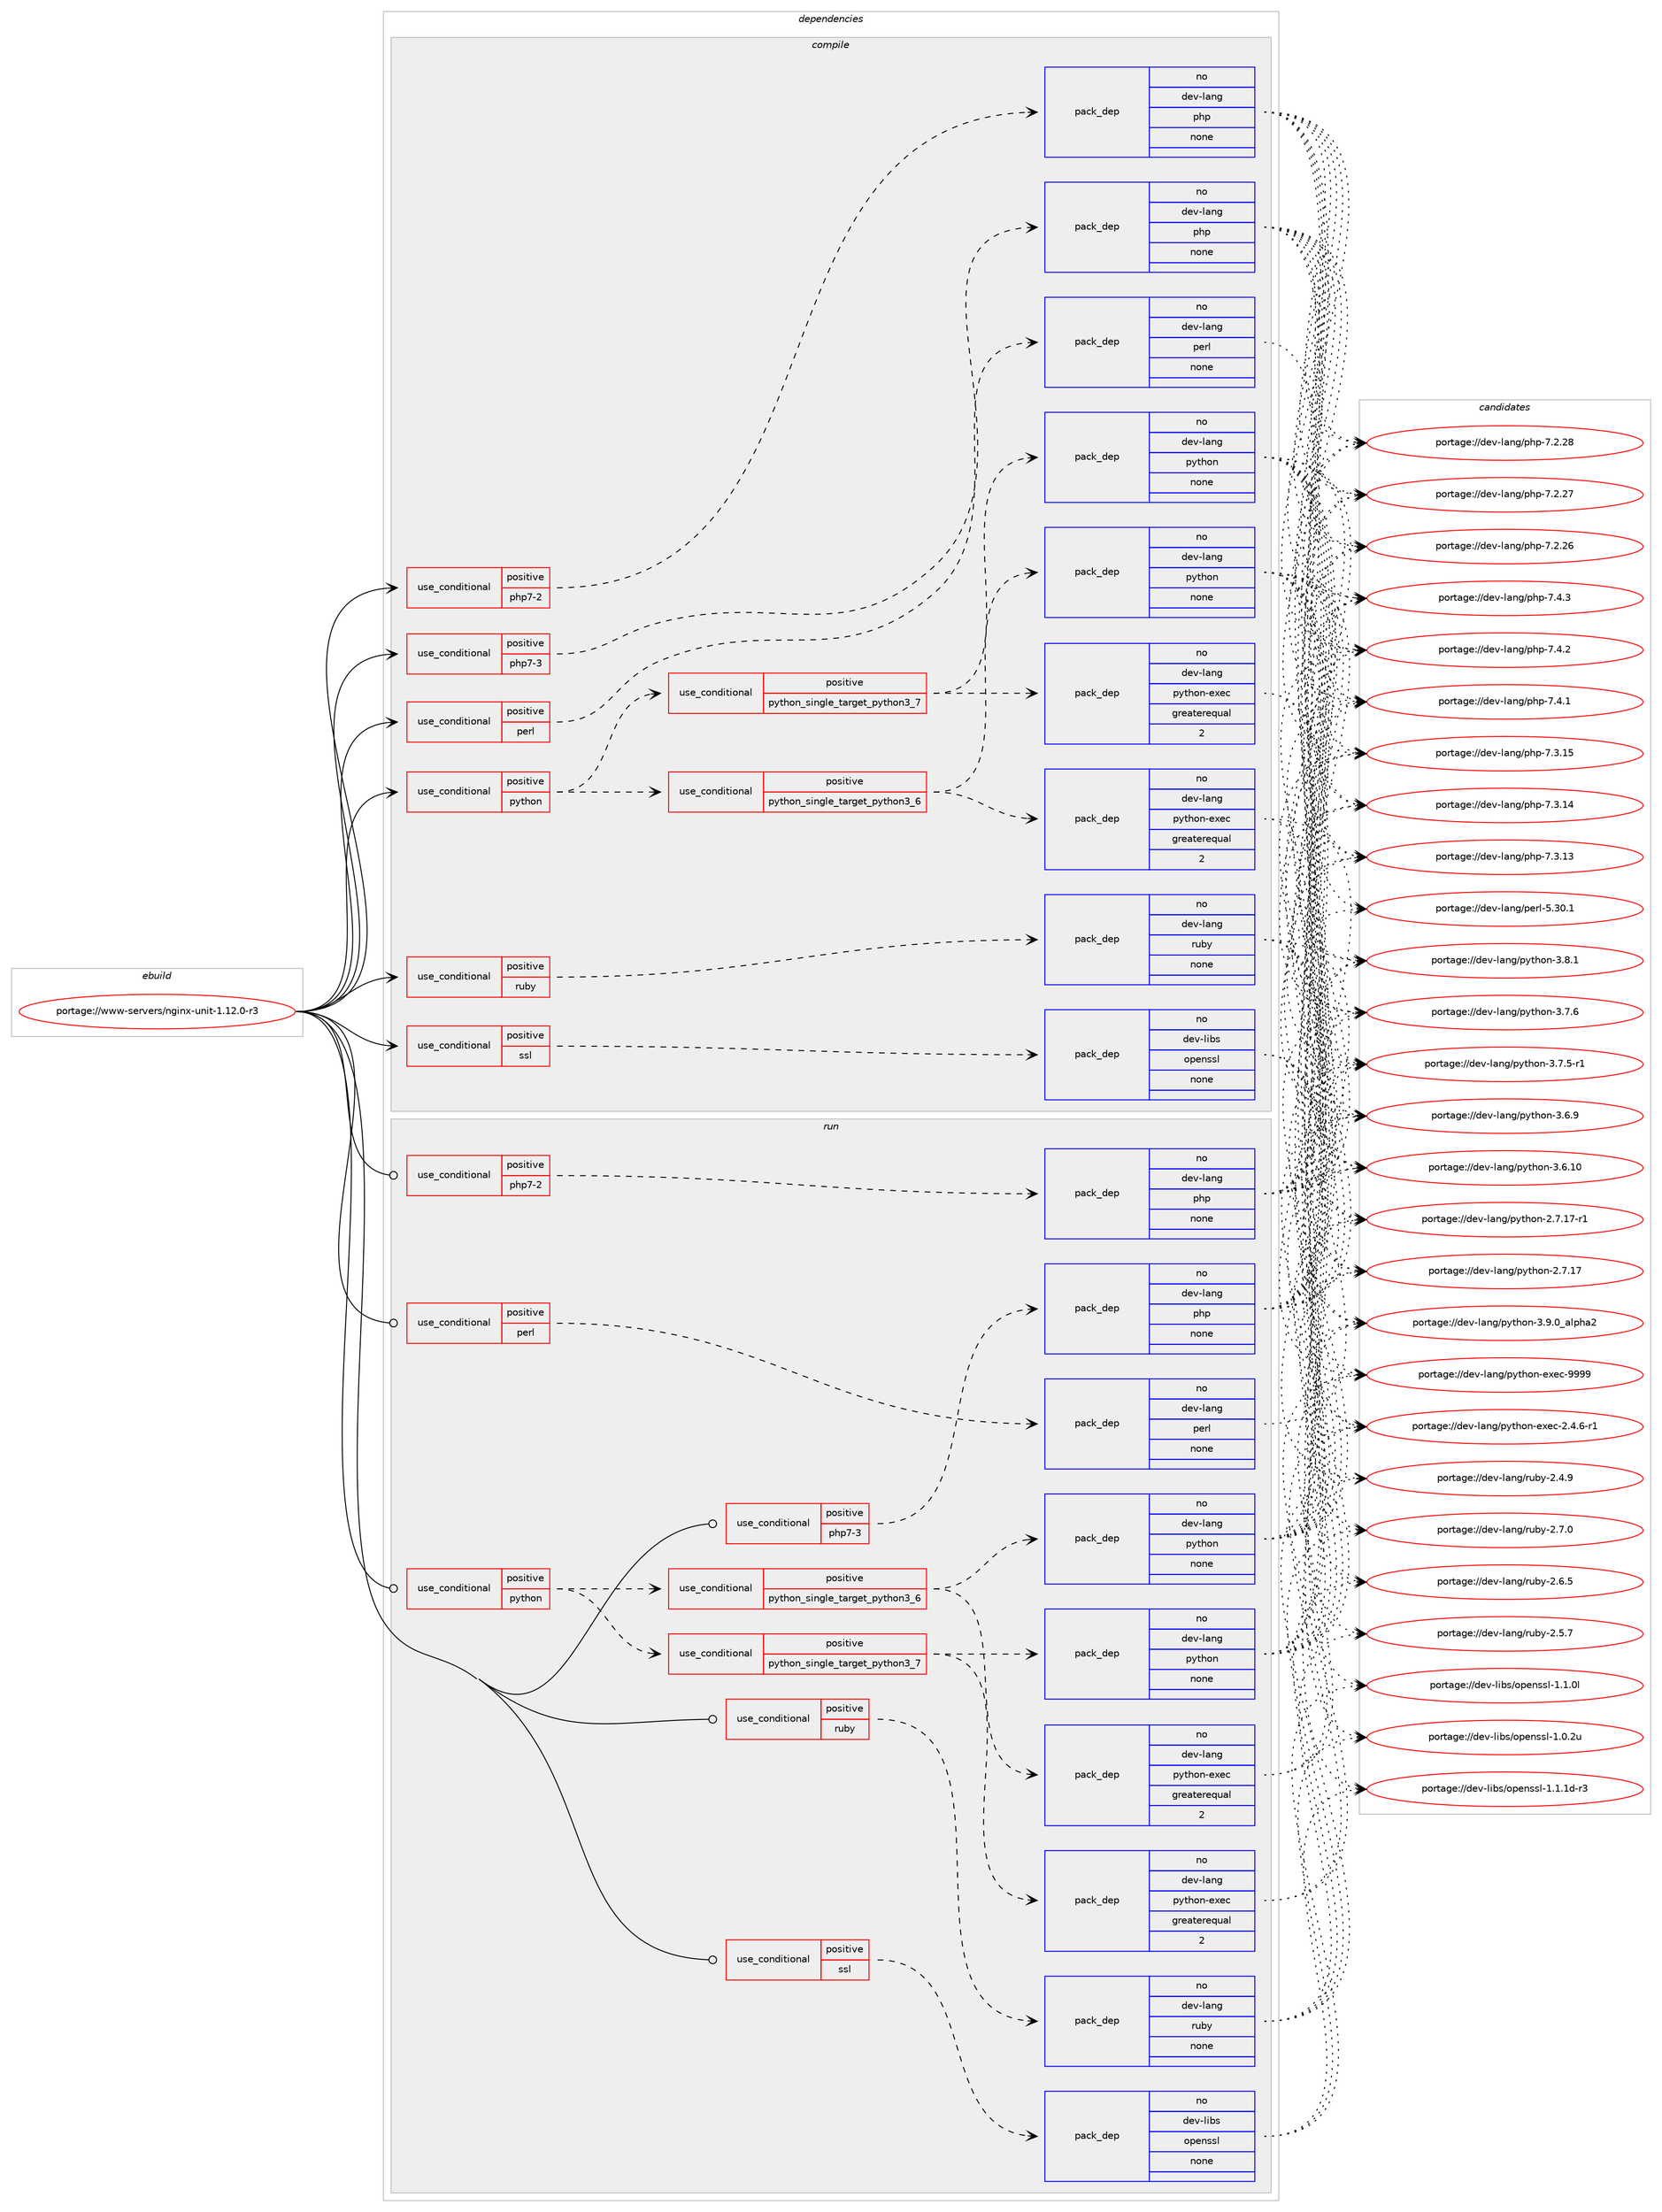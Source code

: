 digraph prolog {

# *************
# Graph options
# *************

newrank=true;
concentrate=true;
compound=true;
graph [rankdir=LR,fontname=Helvetica,fontsize=10,ranksep=1.5];#, ranksep=2.5, nodesep=0.2];
edge  [arrowhead=vee];
node  [fontname=Helvetica,fontsize=10];

# **********
# The ebuild
# **********

subgraph cluster_leftcol {
color=gray;
rank=same;
label=<<i>ebuild</i>>;
id [label="portage://www-servers/nginx-unit-1.12.0-r3", color=red, width=4, href="../www-servers/nginx-unit-1.12.0-r3.svg"];
}

# ****************
# The dependencies
# ****************

subgraph cluster_midcol {
color=gray;
label=<<i>dependencies</i>>;
subgraph cluster_compile {
fillcolor="#eeeeee";
style=filled;
label=<<i>compile</i>>;
subgraph cond3539 {
dependency23909 [label=<<TABLE BORDER="0" CELLBORDER="1" CELLSPACING="0" CELLPADDING="4"><TR><TD ROWSPAN="3" CELLPADDING="10">use_conditional</TD></TR><TR><TD>positive</TD></TR><TR><TD>perl</TD></TR></TABLE>>, shape=none, color=red];
subgraph pack19909 {
dependency23910 [label=<<TABLE BORDER="0" CELLBORDER="1" CELLSPACING="0" CELLPADDING="4" WIDTH="220"><TR><TD ROWSPAN="6" CELLPADDING="30">pack_dep</TD></TR><TR><TD WIDTH="110">no</TD></TR><TR><TD>dev-lang</TD></TR><TR><TD>perl</TD></TR><TR><TD>none</TD></TR><TR><TD></TD></TR></TABLE>>, shape=none, color=blue];
}
dependency23909:e -> dependency23910:w [weight=20,style="dashed",arrowhead="vee"];
}
id:e -> dependency23909:w [weight=20,style="solid",arrowhead="vee"];
subgraph cond3540 {
dependency23911 [label=<<TABLE BORDER="0" CELLBORDER="1" CELLSPACING="0" CELLPADDING="4"><TR><TD ROWSPAN="3" CELLPADDING="10">use_conditional</TD></TR><TR><TD>positive</TD></TR><TR><TD>php7-2</TD></TR></TABLE>>, shape=none, color=red];
subgraph pack19910 {
dependency23912 [label=<<TABLE BORDER="0" CELLBORDER="1" CELLSPACING="0" CELLPADDING="4" WIDTH="220"><TR><TD ROWSPAN="6" CELLPADDING="30">pack_dep</TD></TR><TR><TD WIDTH="110">no</TD></TR><TR><TD>dev-lang</TD></TR><TR><TD>php</TD></TR><TR><TD>none</TD></TR><TR><TD></TD></TR></TABLE>>, shape=none, color=blue];
}
dependency23911:e -> dependency23912:w [weight=20,style="dashed",arrowhead="vee"];
}
id:e -> dependency23911:w [weight=20,style="solid",arrowhead="vee"];
subgraph cond3541 {
dependency23913 [label=<<TABLE BORDER="0" CELLBORDER="1" CELLSPACING="0" CELLPADDING="4"><TR><TD ROWSPAN="3" CELLPADDING="10">use_conditional</TD></TR><TR><TD>positive</TD></TR><TR><TD>php7-3</TD></TR></TABLE>>, shape=none, color=red];
subgraph pack19911 {
dependency23914 [label=<<TABLE BORDER="0" CELLBORDER="1" CELLSPACING="0" CELLPADDING="4" WIDTH="220"><TR><TD ROWSPAN="6" CELLPADDING="30">pack_dep</TD></TR><TR><TD WIDTH="110">no</TD></TR><TR><TD>dev-lang</TD></TR><TR><TD>php</TD></TR><TR><TD>none</TD></TR><TR><TD></TD></TR></TABLE>>, shape=none, color=blue];
}
dependency23913:e -> dependency23914:w [weight=20,style="dashed",arrowhead="vee"];
}
id:e -> dependency23913:w [weight=20,style="solid",arrowhead="vee"];
subgraph cond3542 {
dependency23915 [label=<<TABLE BORDER="0" CELLBORDER="1" CELLSPACING="0" CELLPADDING="4"><TR><TD ROWSPAN="3" CELLPADDING="10">use_conditional</TD></TR><TR><TD>positive</TD></TR><TR><TD>python</TD></TR></TABLE>>, shape=none, color=red];
subgraph cond3543 {
dependency23916 [label=<<TABLE BORDER="0" CELLBORDER="1" CELLSPACING="0" CELLPADDING="4"><TR><TD ROWSPAN="3" CELLPADDING="10">use_conditional</TD></TR><TR><TD>positive</TD></TR><TR><TD>python_single_target_python3_6</TD></TR></TABLE>>, shape=none, color=red];
subgraph pack19912 {
dependency23917 [label=<<TABLE BORDER="0" CELLBORDER="1" CELLSPACING="0" CELLPADDING="4" WIDTH="220"><TR><TD ROWSPAN="6" CELLPADDING="30">pack_dep</TD></TR><TR><TD WIDTH="110">no</TD></TR><TR><TD>dev-lang</TD></TR><TR><TD>python</TD></TR><TR><TD>none</TD></TR><TR><TD></TD></TR></TABLE>>, shape=none, color=blue];
}
dependency23916:e -> dependency23917:w [weight=20,style="dashed",arrowhead="vee"];
subgraph pack19913 {
dependency23918 [label=<<TABLE BORDER="0" CELLBORDER="1" CELLSPACING="0" CELLPADDING="4" WIDTH="220"><TR><TD ROWSPAN="6" CELLPADDING="30">pack_dep</TD></TR><TR><TD WIDTH="110">no</TD></TR><TR><TD>dev-lang</TD></TR><TR><TD>python-exec</TD></TR><TR><TD>greaterequal</TD></TR><TR><TD>2</TD></TR></TABLE>>, shape=none, color=blue];
}
dependency23916:e -> dependency23918:w [weight=20,style="dashed",arrowhead="vee"];
}
dependency23915:e -> dependency23916:w [weight=20,style="dashed",arrowhead="vee"];
subgraph cond3544 {
dependency23919 [label=<<TABLE BORDER="0" CELLBORDER="1" CELLSPACING="0" CELLPADDING="4"><TR><TD ROWSPAN="3" CELLPADDING="10">use_conditional</TD></TR><TR><TD>positive</TD></TR><TR><TD>python_single_target_python3_7</TD></TR></TABLE>>, shape=none, color=red];
subgraph pack19914 {
dependency23920 [label=<<TABLE BORDER="0" CELLBORDER="1" CELLSPACING="0" CELLPADDING="4" WIDTH="220"><TR><TD ROWSPAN="6" CELLPADDING="30">pack_dep</TD></TR><TR><TD WIDTH="110">no</TD></TR><TR><TD>dev-lang</TD></TR><TR><TD>python</TD></TR><TR><TD>none</TD></TR><TR><TD></TD></TR></TABLE>>, shape=none, color=blue];
}
dependency23919:e -> dependency23920:w [weight=20,style="dashed",arrowhead="vee"];
subgraph pack19915 {
dependency23921 [label=<<TABLE BORDER="0" CELLBORDER="1" CELLSPACING="0" CELLPADDING="4" WIDTH="220"><TR><TD ROWSPAN="6" CELLPADDING="30">pack_dep</TD></TR><TR><TD WIDTH="110">no</TD></TR><TR><TD>dev-lang</TD></TR><TR><TD>python-exec</TD></TR><TR><TD>greaterequal</TD></TR><TR><TD>2</TD></TR></TABLE>>, shape=none, color=blue];
}
dependency23919:e -> dependency23921:w [weight=20,style="dashed",arrowhead="vee"];
}
dependency23915:e -> dependency23919:w [weight=20,style="dashed",arrowhead="vee"];
}
id:e -> dependency23915:w [weight=20,style="solid",arrowhead="vee"];
subgraph cond3545 {
dependency23922 [label=<<TABLE BORDER="0" CELLBORDER="1" CELLSPACING="0" CELLPADDING="4"><TR><TD ROWSPAN="3" CELLPADDING="10">use_conditional</TD></TR><TR><TD>positive</TD></TR><TR><TD>ruby</TD></TR></TABLE>>, shape=none, color=red];
subgraph pack19916 {
dependency23923 [label=<<TABLE BORDER="0" CELLBORDER="1" CELLSPACING="0" CELLPADDING="4" WIDTH="220"><TR><TD ROWSPAN="6" CELLPADDING="30">pack_dep</TD></TR><TR><TD WIDTH="110">no</TD></TR><TR><TD>dev-lang</TD></TR><TR><TD>ruby</TD></TR><TR><TD>none</TD></TR><TR><TD></TD></TR></TABLE>>, shape=none, color=blue];
}
dependency23922:e -> dependency23923:w [weight=20,style="dashed",arrowhead="vee"];
}
id:e -> dependency23922:w [weight=20,style="solid",arrowhead="vee"];
subgraph cond3546 {
dependency23924 [label=<<TABLE BORDER="0" CELLBORDER="1" CELLSPACING="0" CELLPADDING="4"><TR><TD ROWSPAN="3" CELLPADDING="10">use_conditional</TD></TR><TR><TD>positive</TD></TR><TR><TD>ssl</TD></TR></TABLE>>, shape=none, color=red];
subgraph pack19917 {
dependency23925 [label=<<TABLE BORDER="0" CELLBORDER="1" CELLSPACING="0" CELLPADDING="4" WIDTH="220"><TR><TD ROWSPAN="6" CELLPADDING="30">pack_dep</TD></TR><TR><TD WIDTH="110">no</TD></TR><TR><TD>dev-libs</TD></TR><TR><TD>openssl</TD></TR><TR><TD>none</TD></TR><TR><TD></TD></TR></TABLE>>, shape=none, color=blue];
}
dependency23924:e -> dependency23925:w [weight=20,style="dashed",arrowhead="vee"];
}
id:e -> dependency23924:w [weight=20,style="solid",arrowhead="vee"];
}
subgraph cluster_compileandrun {
fillcolor="#eeeeee";
style=filled;
label=<<i>compile and run</i>>;
}
subgraph cluster_run {
fillcolor="#eeeeee";
style=filled;
label=<<i>run</i>>;
subgraph cond3547 {
dependency23926 [label=<<TABLE BORDER="0" CELLBORDER="1" CELLSPACING="0" CELLPADDING="4"><TR><TD ROWSPAN="3" CELLPADDING="10">use_conditional</TD></TR><TR><TD>positive</TD></TR><TR><TD>perl</TD></TR></TABLE>>, shape=none, color=red];
subgraph pack19918 {
dependency23927 [label=<<TABLE BORDER="0" CELLBORDER="1" CELLSPACING="0" CELLPADDING="4" WIDTH="220"><TR><TD ROWSPAN="6" CELLPADDING="30">pack_dep</TD></TR><TR><TD WIDTH="110">no</TD></TR><TR><TD>dev-lang</TD></TR><TR><TD>perl</TD></TR><TR><TD>none</TD></TR><TR><TD></TD></TR></TABLE>>, shape=none, color=blue];
}
dependency23926:e -> dependency23927:w [weight=20,style="dashed",arrowhead="vee"];
}
id:e -> dependency23926:w [weight=20,style="solid",arrowhead="odot"];
subgraph cond3548 {
dependency23928 [label=<<TABLE BORDER="0" CELLBORDER="1" CELLSPACING="0" CELLPADDING="4"><TR><TD ROWSPAN="3" CELLPADDING="10">use_conditional</TD></TR><TR><TD>positive</TD></TR><TR><TD>php7-2</TD></TR></TABLE>>, shape=none, color=red];
subgraph pack19919 {
dependency23929 [label=<<TABLE BORDER="0" CELLBORDER="1" CELLSPACING="0" CELLPADDING="4" WIDTH="220"><TR><TD ROWSPAN="6" CELLPADDING="30">pack_dep</TD></TR><TR><TD WIDTH="110">no</TD></TR><TR><TD>dev-lang</TD></TR><TR><TD>php</TD></TR><TR><TD>none</TD></TR><TR><TD></TD></TR></TABLE>>, shape=none, color=blue];
}
dependency23928:e -> dependency23929:w [weight=20,style="dashed",arrowhead="vee"];
}
id:e -> dependency23928:w [weight=20,style="solid",arrowhead="odot"];
subgraph cond3549 {
dependency23930 [label=<<TABLE BORDER="0" CELLBORDER="1" CELLSPACING="0" CELLPADDING="4"><TR><TD ROWSPAN="3" CELLPADDING="10">use_conditional</TD></TR><TR><TD>positive</TD></TR><TR><TD>php7-3</TD></TR></TABLE>>, shape=none, color=red];
subgraph pack19920 {
dependency23931 [label=<<TABLE BORDER="0" CELLBORDER="1" CELLSPACING="0" CELLPADDING="4" WIDTH="220"><TR><TD ROWSPAN="6" CELLPADDING="30">pack_dep</TD></TR><TR><TD WIDTH="110">no</TD></TR><TR><TD>dev-lang</TD></TR><TR><TD>php</TD></TR><TR><TD>none</TD></TR><TR><TD></TD></TR></TABLE>>, shape=none, color=blue];
}
dependency23930:e -> dependency23931:w [weight=20,style="dashed",arrowhead="vee"];
}
id:e -> dependency23930:w [weight=20,style="solid",arrowhead="odot"];
subgraph cond3550 {
dependency23932 [label=<<TABLE BORDER="0" CELLBORDER="1" CELLSPACING="0" CELLPADDING="4"><TR><TD ROWSPAN="3" CELLPADDING="10">use_conditional</TD></TR><TR><TD>positive</TD></TR><TR><TD>python</TD></TR></TABLE>>, shape=none, color=red];
subgraph cond3551 {
dependency23933 [label=<<TABLE BORDER="0" CELLBORDER="1" CELLSPACING="0" CELLPADDING="4"><TR><TD ROWSPAN="3" CELLPADDING="10">use_conditional</TD></TR><TR><TD>positive</TD></TR><TR><TD>python_single_target_python3_6</TD></TR></TABLE>>, shape=none, color=red];
subgraph pack19921 {
dependency23934 [label=<<TABLE BORDER="0" CELLBORDER="1" CELLSPACING="0" CELLPADDING="4" WIDTH="220"><TR><TD ROWSPAN="6" CELLPADDING="30">pack_dep</TD></TR><TR><TD WIDTH="110">no</TD></TR><TR><TD>dev-lang</TD></TR><TR><TD>python</TD></TR><TR><TD>none</TD></TR><TR><TD></TD></TR></TABLE>>, shape=none, color=blue];
}
dependency23933:e -> dependency23934:w [weight=20,style="dashed",arrowhead="vee"];
subgraph pack19922 {
dependency23935 [label=<<TABLE BORDER="0" CELLBORDER="1" CELLSPACING="0" CELLPADDING="4" WIDTH="220"><TR><TD ROWSPAN="6" CELLPADDING="30">pack_dep</TD></TR><TR><TD WIDTH="110">no</TD></TR><TR><TD>dev-lang</TD></TR><TR><TD>python-exec</TD></TR><TR><TD>greaterequal</TD></TR><TR><TD>2</TD></TR></TABLE>>, shape=none, color=blue];
}
dependency23933:e -> dependency23935:w [weight=20,style="dashed",arrowhead="vee"];
}
dependency23932:e -> dependency23933:w [weight=20,style="dashed",arrowhead="vee"];
subgraph cond3552 {
dependency23936 [label=<<TABLE BORDER="0" CELLBORDER="1" CELLSPACING="0" CELLPADDING="4"><TR><TD ROWSPAN="3" CELLPADDING="10">use_conditional</TD></TR><TR><TD>positive</TD></TR><TR><TD>python_single_target_python3_7</TD></TR></TABLE>>, shape=none, color=red];
subgraph pack19923 {
dependency23937 [label=<<TABLE BORDER="0" CELLBORDER="1" CELLSPACING="0" CELLPADDING="4" WIDTH="220"><TR><TD ROWSPAN="6" CELLPADDING="30">pack_dep</TD></TR><TR><TD WIDTH="110">no</TD></TR><TR><TD>dev-lang</TD></TR><TR><TD>python</TD></TR><TR><TD>none</TD></TR><TR><TD></TD></TR></TABLE>>, shape=none, color=blue];
}
dependency23936:e -> dependency23937:w [weight=20,style="dashed",arrowhead="vee"];
subgraph pack19924 {
dependency23938 [label=<<TABLE BORDER="0" CELLBORDER="1" CELLSPACING="0" CELLPADDING="4" WIDTH="220"><TR><TD ROWSPAN="6" CELLPADDING="30">pack_dep</TD></TR><TR><TD WIDTH="110">no</TD></TR><TR><TD>dev-lang</TD></TR><TR><TD>python-exec</TD></TR><TR><TD>greaterequal</TD></TR><TR><TD>2</TD></TR></TABLE>>, shape=none, color=blue];
}
dependency23936:e -> dependency23938:w [weight=20,style="dashed",arrowhead="vee"];
}
dependency23932:e -> dependency23936:w [weight=20,style="dashed",arrowhead="vee"];
}
id:e -> dependency23932:w [weight=20,style="solid",arrowhead="odot"];
subgraph cond3553 {
dependency23939 [label=<<TABLE BORDER="0" CELLBORDER="1" CELLSPACING="0" CELLPADDING="4"><TR><TD ROWSPAN="3" CELLPADDING="10">use_conditional</TD></TR><TR><TD>positive</TD></TR><TR><TD>ruby</TD></TR></TABLE>>, shape=none, color=red];
subgraph pack19925 {
dependency23940 [label=<<TABLE BORDER="0" CELLBORDER="1" CELLSPACING="0" CELLPADDING="4" WIDTH="220"><TR><TD ROWSPAN="6" CELLPADDING="30">pack_dep</TD></TR><TR><TD WIDTH="110">no</TD></TR><TR><TD>dev-lang</TD></TR><TR><TD>ruby</TD></TR><TR><TD>none</TD></TR><TR><TD></TD></TR></TABLE>>, shape=none, color=blue];
}
dependency23939:e -> dependency23940:w [weight=20,style="dashed",arrowhead="vee"];
}
id:e -> dependency23939:w [weight=20,style="solid",arrowhead="odot"];
subgraph cond3554 {
dependency23941 [label=<<TABLE BORDER="0" CELLBORDER="1" CELLSPACING="0" CELLPADDING="4"><TR><TD ROWSPAN="3" CELLPADDING="10">use_conditional</TD></TR><TR><TD>positive</TD></TR><TR><TD>ssl</TD></TR></TABLE>>, shape=none, color=red];
subgraph pack19926 {
dependency23942 [label=<<TABLE BORDER="0" CELLBORDER="1" CELLSPACING="0" CELLPADDING="4" WIDTH="220"><TR><TD ROWSPAN="6" CELLPADDING="30">pack_dep</TD></TR><TR><TD WIDTH="110">no</TD></TR><TR><TD>dev-libs</TD></TR><TR><TD>openssl</TD></TR><TR><TD>none</TD></TR><TR><TD></TD></TR></TABLE>>, shape=none, color=blue];
}
dependency23941:e -> dependency23942:w [weight=20,style="dashed",arrowhead="vee"];
}
id:e -> dependency23941:w [weight=20,style="solid",arrowhead="odot"];
}
}

# **************
# The candidates
# **************

subgraph cluster_choices {
rank=same;
color=gray;
label=<<i>candidates</i>>;

subgraph choice19909 {
color=black;
nodesep=1;
choice10010111845108971101034711210111410845534651484649 [label="portage://dev-lang/perl-5.30.1", color=red, width=4,href="../dev-lang/perl-5.30.1.svg"];
dependency23910:e -> choice10010111845108971101034711210111410845534651484649:w [style=dotted,weight="100"];
}
subgraph choice19910 {
color=black;
nodesep=1;
choice100101118451089711010347112104112455546524651 [label="portage://dev-lang/php-7.4.3", color=red, width=4,href="../dev-lang/php-7.4.3.svg"];
choice100101118451089711010347112104112455546524650 [label="portage://dev-lang/php-7.4.2", color=red, width=4,href="../dev-lang/php-7.4.2.svg"];
choice100101118451089711010347112104112455546524649 [label="portage://dev-lang/php-7.4.1", color=red, width=4,href="../dev-lang/php-7.4.1.svg"];
choice10010111845108971101034711210411245554651464953 [label="portage://dev-lang/php-7.3.15", color=red, width=4,href="../dev-lang/php-7.3.15.svg"];
choice10010111845108971101034711210411245554651464952 [label="portage://dev-lang/php-7.3.14", color=red, width=4,href="../dev-lang/php-7.3.14.svg"];
choice10010111845108971101034711210411245554651464951 [label="portage://dev-lang/php-7.3.13", color=red, width=4,href="../dev-lang/php-7.3.13.svg"];
choice10010111845108971101034711210411245554650465056 [label="portage://dev-lang/php-7.2.28", color=red, width=4,href="../dev-lang/php-7.2.28.svg"];
choice10010111845108971101034711210411245554650465055 [label="portage://dev-lang/php-7.2.27", color=red, width=4,href="../dev-lang/php-7.2.27.svg"];
choice10010111845108971101034711210411245554650465054 [label="portage://dev-lang/php-7.2.26", color=red, width=4,href="../dev-lang/php-7.2.26.svg"];
dependency23912:e -> choice100101118451089711010347112104112455546524651:w [style=dotted,weight="100"];
dependency23912:e -> choice100101118451089711010347112104112455546524650:w [style=dotted,weight="100"];
dependency23912:e -> choice100101118451089711010347112104112455546524649:w [style=dotted,weight="100"];
dependency23912:e -> choice10010111845108971101034711210411245554651464953:w [style=dotted,weight="100"];
dependency23912:e -> choice10010111845108971101034711210411245554651464952:w [style=dotted,weight="100"];
dependency23912:e -> choice10010111845108971101034711210411245554651464951:w [style=dotted,weight="100"];
dependency23912:e -> choice10010111845108971101034711210411245554650465056:w [style=dotted,weight="100"];
dependency23912:e -> choice10010111845108971101034711210411245554650465055:w [style=dotted,weight="100"];
dependency23912:e -> choice10010111845108971101034711210411245554650465054:w [style=dotted,weight="100"];
}
subgraph choice19911 {
color=black;
nodesep=1;
choice100101118451089711010347112104112455546524651 [label="portage://dev-lang/php-7.4.3", color=red, width=4,href="../dev-lang/php-7.4.3.svg"];
choice100101118451089711010347112104112455546524650 [label="portage://dev-lang/php-7.4.2", color=red, width=4,href="../dev-lang/php-7.4.2.svg"];
choice100101118451089711010347112104112455546524649 [label="portage://dev-lang/php-7.4.1", color=red, width=4,href="../dev-lang/php-7.4.1.svg"];
choice10010111845108971101034711210411245554651464953 [label="portage://dev-lang/php-7.3.15", color=red, width=4,href="../dev-lang/php-7.3.15.svg"];
choice10010111845108971101034711210411245554651464952 [label="portage://dev-lang/php-7.3.14", color=red, width=4,href="../dev-lang/php-7.3.14.svg"];
choice10010111845108971101034711210411245554651464951 [label="portage://dev-lang/php-7.3.13", color=red, width=4,href="../dev-lang/php-7.3.13.svg"];
choice10010111845108971101034711210411245554650465056 [label="portage://dev-lang/php-7.2.28", color=red, width=4,href="../dev-lang/php-7.2.28.svg"];
choice10010111845108971101034711210411245554650465055 [label="portage://dev-lang/php-7.2.27", color=red, width=4,href="../dev-lang/php-7.2.27.svg"];
choice10010111845108971101034711210411245554650465054 [label="portage://dev-lang/php-7.2.26", color=red, width=4,href="../dev-lang/php-7.2.26.svg"];
dependency23914:e -> choice100101118451089711010347112104112455546524651:w [style=dotted,weight="100"];
dependency23914:e -> choice100101118451089711010347112104112455546524650:w [style=dotted,weight="100"];
dependency23914:e -> choice100101118451089711010347112104112455546524649:w [style=dotted,weight="100"];
dependency23914:e -> choice10010111845108971101034711210411245554651464953:w [style=dotted,weight="100"];
dependency23914:e -> choice10010111845108971101034711210411245554651464952:w [style=dotted,weight="100"];
dependency23914:e -> choice10010111845108971101034711210411245554651464951:w [style=dotted,weight="100"];
dependency23914:e -> choice10010111845108971101034711210411245554650465056:w [style=dotted,weight="100"];
dependency23914:e -> choice10010111845108971101034711210411245554650465055:w [style=dotted,weight="100"];
dependency23914:e -> choice10010111845108971101034711210411245554650465054:w [style=dotted,weight="100"];
}
subgraph choice19912 {
color=black;
nodesep=1;
choice10010111845108971101034711212111610411111045514657464895971081121049750 [label="portage://dev-lang/python-3.9.0_alpha2", color=red, width=4,href="../dev-lang/python-3.9.0_alpha2.svg"];
choice100101118451089711010347112121116104111110455146564649 [label="portage://dev-lang/python-3.8.1", color=red, width=4,href="../dev-lang/python-3.8.1.svg"];
choice100101118451089711010347112121116104111110455146554654 [label="portage://dev-lang/python-3.7.6", color=red, width=4,href="../dev-lang/python-3.7.6.svg"];
choice1001011184510897110103471121211161041111104551465546534511449 [label="portage://dev-lang/python-3.7.5-r1", color=red, width=4,href="../dev-lang/python-3.7.5-r1.svg"];
choice100101118451089711010347112121116104111110455146544657 [label="portage://dev-lang/python-3.6.9", color=red, width=4,href="../dev-lang/python-3.6.9.svg"];
choice10010111845108971101034711212111610411111045514654464948 [label="portage://dev-lang/python-3.6.10", color=red, width=4,href="../dev-lang/python-3.6.10.svg"];
choice100101118451089711010347112121116104111110455046554649554511449 [label="portage://dev-lang/python-2.7.17-r1", color=red, width=4,href="../dev-lang/python-2.7.17-r1.svg"];
choice10010111845108971101034711212111610411111045504655464955 [label="portage://dev-lang/python-2.7.17", color=red, width=4,href="../dev-lang/python-2.7.17.svg"];
dependency23917:e -> choice10010111845108971101034711212111610411111045514657464895971081121049750:w [style=dotted,weight="100"];
dependency23917:e -> choice100101118451089711010347112121116104111110455146564649:w [style=dotted,weight="100"];
dependency23917:e -> choice100101118451089711010347112121116104111110455146554654:w [style=dotted,weight="100"];
dependency23917:e -> choice1001011184510897110103471121211161041111104551465546534511449:w [style=dotted,weight="100"];
dependency23917:e -> choice100101118451089711010347112121116104111110455146544657:w [style=dotted,weight="100"];
dependency23917:e -> choice10010111845108971101034711212111610411111045514654464948:w [style=dotted,weight="100"];
dependency23917:e -> choice100101118451089711010347112121116104111110455046554649554511449:w [style=dotted,weight="100"];
dependency23917:e -> choice10010111845108971101034711212111610411111045504655464955:w [style=dotted,weight="100"];
}
subgraph choice19913 {
color=black;
nodesep=1;
choice10010111845108971101034711212111610411111045101120101994557575757 [label="portage://dev-lang/python-exec-9999", color=red, width=4,href="../dev-lang/python-exec-9999.svg"];
choice10010111845108971101034711212111610411111045101120101994550465246544511449 [label="portage://dev-lang/python-exec-2.4.6-r1", color=red, width=4,href="../dev-lang/python-exec-2.4.6-r1.svg"];
dependency23918:e -> choice10010111845108971101034711212111610411111045101120101994557575757:w [style=dotted,weight="100"];
dependency23918:e -> choice10010111845108971101034711212111610411111045101120101994550465246544511449:w [style=dotted,weight="100"];
}
subgraph choice19914 {
color=black;
nodesep=1;
choice10010111845108971101034711212111610411111045514657464895971081121049750 [label="portage://dev-lang/python-3.9.0_alpha2", color=red, width=4,href="../dev-lang/python-3.9.0_alpha2.svg"];
choice100101118451089711010347112121116104111110455146564649 [label="portage://dev-lang/python-3.8.1", color=red, width=4,href="../dev-lang/python-3.8.1.svg"];
choice100101118451089711010347112121116104111110455146554654 [label="portage://dev-lang/python-3.7.6", color=red, width=4,href="../dev-lang/python-3.7.6.svg"];
choice1001011184510897110103471121211161041111104551465546534511449 [label="portage://dev-lang/python-3.7.5-r1", color=red, width=4,href="../dev-lang/python-3.7.5-r1.svg"];
choice100101118451089711010347112121116104111110455146544657 [label="portage://dev-lang/python-3.6.9", color=red, width=4,href="../dev-lang/python-3.6.9.svg"];
choice10010111845108971101034711212111610411111045514654464948 [label="portage://dev-lang/python-3.6.10", color=red, width=4,href="../dev-lang/python-3.6.10.svg"];
choice100101118451089711010347112121116104111110455046554649554511449 [label="portage://dev-lang/python-2.7.17-r1", color=red, width=4,href="../dev-lang/python-2.7.17-r1.svg"];
choice10010111845108971101034711212111610411111045504655464955 [label="portage://dev-lang/python-2.7.17", color=red, width=4,href="../dev-lang/python-2.7.17.svg"];
dependency23920:e -> choice10010111845108971101034711212111610411111045514657464895971081121049750:w [style=dotted,weight="100"];
dependency23920:e -> choice100101118451089711010347112121116104111110455146564649:w [style=dotted,weight="100"];
dependency23920:e -> choice100101118451089711010347112121116104111110455146554654:w [style=dotted,weight="100"];
dependency23920:e -> choice1001011184510897110103471121211161041111104551465546534511449:w [style=dotted,weight="100"];
dependency23920:e -> choice100101118451089711010347112121116104111110455146544657:w [style=dotted,weight="100"];
dependency23920:e -> choice10010111845108971101034711212111610411111045514654464948:w [style=dotted,weight="100"];
dependency23920:e -> choice100101118451089711010347112121116104111110455046554649554511449:w [style=dotted,weight="100"];
dependency23920:e -> choice10010111845108971101034711212111610411111045504655464955:w [style=dotted,weight="100"];
}
subgraph choice19915 {
color=black;
nodesep=1;
choice10010111845108971101034711212111610411111045101120101994557575757 [label="portage://dev-lang/python-exec-9999", color=red, width=4,href="../dev-lang/python-exec-9999.svg"];
choice10010111845108971101034711212111610411111045101120101994550465246544511449 [label="portage://dev-lang/python-exec-2.4.6-r1", color=red, width=4,href="../dev-lang/python-exec-2.4.6-r1.svg"];
dependency23921:e -> choice10010111845108971101034711212111610411111045101120101994557575757:w [style=dotted,weight="100"];
dependency23921:e -> choice10010111845108971101034711212111610411111045101120101994550465246544511449:w [style=dotted,weight="100"];
}
subgraph choice19916 {
color=black;
nodesep=1;
choice10010111845108971101034711411798121455046554648 [label="portage://dev-lang/ruby-2.7.0", color=red, width=4,href="../dev-lang/ruby-2.7.0.svg"];
choice10010111845108971101034711411798121455046544653 [label="portage://dev-lang/ruby-2.6.5", color=red, width=4,href="../dev-lang/ruby-2.6.5.svg"];
choice10010111845108971101034711411798121455046534655 [label="portage://dev-lang/ruby-2.5.7", color=red, width=4,href="../dev-lang/ruby-2.5.7.svg"];
choice10010111845108971101034711411798121455046524657 [label="portage://dev-lang/ruby-2.4.9", color=red, width=4,href="../dev-lang/ruby-2.4.9.svg"];
dependency23923:e -> choice10010111845108971101034711411798121455046554648:w [style=dotted,weight="100"];
dependency23923:e -> choice10010111845108971101034711411798121455046544653:w [style=dotted,weight="100"];
dependency23923:e -> choice10010111845108971101034711411798121455046534655:w [style=dotted,weight="100"];
dependency23923:e -> choice10010111845108971101034711411798121455046524657:w [style=dotted,weight="100"];
}
subgraph choice19917 {
color=black;
nodesep=1;
choice1001011184510810598115471111121011101151151084549464946491004511451 [label="portage://dev-libs/openssl-1.1.1d-r3", color=red, width=4,href="../dev-libs/openssl-1.1.1d-r3.svg"];
choice100101118451081059811547111112101110115115108454946494648108 [label="portage://dev-libs/openssl-1.1.0l", color=red, width=4,href="../dev-libs/openssl-1.1.0l.svg"];
choice100101118451081059811547111112101110115115108454946484650117 [label="portage://dev-libs/openssl-1.0.2u", color=red, width=4,href="../dev-libs/openssl-1.0.2u.svg"];
dependency23925:e -> choice1001011184510810598115471111121011101151151084549464946491004511451:w [style=dotted,weight="100"];
dependency23925:e -> choice100101118451081059811547111112101110115115108454946494648108:w [style=dotted,weight="100"];
dependency23925:e -> choice100101118451081059811547111112101110115115108454946484650117:w [style=dotted,weight="100"];
}
subgraph choice19918 {
color=black;
nodesep=1;
choice10010111845108971101034711210111410845534651484649 [label="portage://dev-lang/perl-5.30.1", color=red, width=4,href="../dev-lang/perl-5.30.1.svg"];
dependency23927:e -> choice10010111845108971101034711210111410845534651484649:w [style=dotted,weight="100"];
}
subgraph choice19919 {
color=black;
nodesep=1;
choice100101118451089711010347112104112455546524651 [label="portage://dev-lang/php-7.4.3", color=red, width=4,href="../dev-lang/php-7.4.3.svg"];
choice100101118451089711010347112104112455546524650 [label="portage://dev-lang/php-7.4.2", color=red, width=4,href="../dev-lang/php-7.4.2.svg"];
choice100101118451089711010347112104112455546524649 [label="portage://dev-lang/php-7.4.1", color=red, width=4,href="../dev-lang/php-7.4.1.svg"];
choice10010111845108971101034711210411245554651464953 [label="portage://dev-lang/php-7.3.15", color=red, width=4,href="../dev-lang/php-7.3.15.svg"];
choice10010111845108971101034711210411245554651464952 [label="portage://dev-lang/php-7.3.14", color=red, width=4,href="../dev-lang/php-7.3.14.svg"];
choice10010111845108971101034711210411245554651464951 [label="portage://dev-lang/php-7.3.13", color=red, width=4,href="../dev-lang/php-7.3.13.svg"];
choice10010111845108971101034711210411245554650465056 [label="portage://dev-lang/php-7.2.28", color=red, width=4,href="../dev-lang/php-7.2.28.svg"];
choice10010111845108971101034711210411245554650465055 [label="portage://dev-lang/php-7.2.27", color=red, width=4,href="../dev-lang/php-7.2.27.svg"];
choice10010111845108971101034711210411245554650465054 [label="portage://dev-lang/php-7.2.26", color=red, width=4,href="../dev-lang/php-7.2.26.svg"];
dependency23929:e -> choice100101118451089711010347112104112455546524651:w [style=dotted,weight="100"];
dependency23929:e -> choice100101118451089711010347112104112455546524650:w [style=dotted,weight="100"];
dependency23929:e -> choice100101118451089711010347112104112455546524649:w [style=dotted,weight="100"];
dependency23929:e -> choice10010111845108971101034711210411245554651464953:w [style=dotted,weight="100"];
dependency23929:e -> choice10010111845108971101034711210411245554651464952:w [style=dotted,weight="100"];
dependency23929:e -> choice10010111845108971101034711210411245554651464951:w [style=dotted,weight="100"];
dependency23929:e -> choice10010111845108971101034711210411245554650465056:w [style=dotted,weight="100"];
dependency23929:e -> choice10010111845108971101034711210411245554650465055:w [style=dotted,weight="100"];
dependency23929:e -> choice10010111845108971101034711210411245554650465054:w [style=dotted,weight="100"];
}
subgraph choice19920 {
color=black;
nodesep=1;
choice100101118451089711010347112104112455546524651 [label="portage://dev-lang/php-7.4.3", color=red, width=4,href="../dev-lang/php-7.4.3.svg"];
choice100101118451089711010347112104112455546524650 [label="portage://dev-lang/php-7.4.2", color=red, width=4,href="../dev-lang/php-7.4.2.svg"];
choice100101118451089711010347112104112455546524649 [label="portage://dev-lang/php-7.4.1", color=red, width=4,href="../dev-lang/php-7.4.1.svg"];
choice10010111845108971101034711210411245554651464953 [label="portage://dev-lang/php-7.3.15", color=red, width=4,href="../dev-lang/php-7.3.15.svg"];
choice10010111845108971101034711210411245554651464952 [label="portage://dev-lang/php-7.3.14", color=red, width=4,href="../dev-lang/php-7.3.14.svg"];
choice10010111845108971101034711210411245554651464951 [label="portage://dev-lang/php-7.3.13", color=red, width=4,href="../dev-lang/php-7.3.13.svg"];
choice10010111845108971101034711210411245554650465056 [label="portage://dev-lang/php-7.2.28", color=red, width=4,href="../dev-lang/php-7.2.28.svg"];
choice10010111845108971101034711210411245554650465055 [label="portage://dev-lang/php-7.2.27", color=red, width=4,href="../dev-lang/php-7.2.27.svg"];
choice10010111845108971101034711210411245554650465054 [label="portage://dev-lang/php-7.2.26", color=red, width=4,href="../dev-lang/php-7.2.26.svg"];
dependency23931:e -> choice100101118451089711010347112104112455546524651:w [style=dotted,weight="100"];
dependency23931:e -> choice100101118451089711010347112104112455546524650:w [style=dotted,weight="100"];
dependency23931:e -> choice100101118451089711010347112104112455546524649:w [style=dotted,weight="100"];
dependency23931:e -> choice10010111845108971101034711210411245554651464953:w [style=dotted,weight="100"];
dependency23931:e -> choice10010111845108971101034711210411245554651464952:w [style=dotted,weight="100"];
dependency23931:e -> choice10010111845108971101034711210411245554651464951:w [style=dotted,weight="100"];
dependency23931:e -> choice10010111845108971101034711210411245554650465056:w [style=dotted,weight="100"];
dependency23931:e -> choice10010111845108971101034711210411245554650465055:w [style=dotted,weight="100"];
dependency23931:e -> choice10010111845108971101034711210411245554650465054:w [style=dotted,weight="100"];
}
subgraph choice19921 {
color=black;
nodesep=1;
choice10010111845108971101034711212111610411111045514657464895971081121049750 [label="portage://dev-lang/python-3.9.0_alpha2", color=red, width=4,href="../dev-lang/python-3.9.0_alpha2.svg"];
choice100101118451089711010347112121116104111110455146564649 [label="portage://dev-lang/python-3.8.1", color=red, width=4,href="../dev-lang/python-3.8.1.svg"];
choice100101118451089711010347112121116104111110455146554654 [label="portage://dev-lang/python-3.7.6", color=red, width=4,href="../dev-lang/python-3.7.6.svg"];
choice1001011184510897110103471121211161041111104551465546534511449 [label="portage://dev-lang/python-3.7.5-r1", color=red, width=4,href="../dev-lang/python-3.7.5-r1.svg"];
choice100101118451089711010347112121116104111110455146544657 [label="portage://dev-lang/python-3.6.9", color=red, width=4,href="../dev-lang/python-3.6.9.svg"];
choice10010111845108971101034711212111610411111045514654464948 [label="portage://dev-lang/python-3.6.10", color=red, width=4,href="../dev-lang/python-3.6.10.svg"];
choice100101118451089711010347112121116104111110455046554649554511449 [label="portage://dev-lang/python-2.7.17-r1", color=red, width=4,href="../dev-lang/python-2.7.17-r1.svg"];
choice10010111845108971101034711212111610411111045504655464955 [label="portage://dev-lang/python-2.7.17", color=red, width=4,href="../dev-lang/python-2.7.17.svg"];
dependency23934:e -> choice10010111845108971101034711212111610411111045514657464895971081121049750:w [style=dotted,weight="100"];
dependency23934:e -> choice100101118451089711010347112121116104111110455146564649:w [style=dotted,weight="100"];
dependency23934:e -> choice100101118451089711010347112121116104111110455146554654:w [style=dotted,weight="100"];
dependency23934:e -> choice1001011184510897110103471121211161041111104551465546534511449:w [style=dotted,weight="100"];
dependency23934:e -> choice100101118451089711010347112121116104111110455146544657:w [style=dotted,weight="100"];
dependency23934:e -> choice10010111845108971101034711212111610411111045514654464948:w [style=dotted,weight="100"];
dependency23934:e -> choice100101118451089711010347112121116104111110455046554649554511449:w [style=dotted,weight="100"];
dependency23934:e -> choice10010111845108971101034711212111610411111045504655464955:w [style=dotted,weight="100"];
}
subgraph choice19922 {
color=black;
nodesep=1;
choice10010111845108971101034711212111610411111045101120101994557575757 [label="portage://dev-lang/python-exec-9999", color=red, width=4,href="../dev-lang/python-exec-9999.svg"];
choice10010111845108971101034711212111610411111045101120101994550465246544511449 [label="portage://dev-lang/python-exec-2.4.6-r1", color=red, width=4,href="../dev-lang/python-exec-2.4.6-r1.svg"];
dependency23935:e -> choice10010111845108971101034711212111610411111045101120101994557575757:w [style=dotted,weight="100"];
dependency23935:e -> choice10010111845108971101034711212111610411111045101120101994550465246544511449:w [style=dotted,weight="100"];
}
subgraph choice19923 {
color=black;
nodesep=1;
choice10010111845108971101034711212111610411111045514657464895971081121049750 [label="portage://dev-lang/python-3.9.0_alpha2", color=red, width=4,href="../dev-lang/python-3.9.0_alpha2.svg"];
choice100101118451089711010347112121116104111110455146564649 [label="portage://dev-lang/python-3.8.1", color=red, width=4,href="../dev-lang/python-3.8.1.svg"];
choice100101118451089711010347112121116104111110455146554654 [label="portage://dev-lang/python-3.7.6", color=red, width=4,href="../dev-lang/python-3.7.6.svg"];
choice1001011184510897110103471121211161041111104551465546534511449 [label="portage://dev-lang/python-3.7.5-r1", color=red, width=4,href="../dev-lang/python-3.7.5-r1.svg"];
choice100101118451089711010347112121116104111110455146544657 [label="portage://dev-lang/python-3.6.9", color=red, width=4,href="../dev-lang/python-3.6.9.svg"];
choice10010111845108971101034711212111610411111045514654464948 [label="portage://dev-lang/python-3.6.10", color=red, width=4,href="../dev-lang/python-3.6.10.svg"];
choice100101118451089711010347112121116104111110455046554649554511449 [label="portage://dev-lang/python-2.7.17-r1", color=red, width=4,href="../dev-lang/python-2.7.17-r1.svg"];
choice10010111845108971101034711212111610411111045504655464955 [label="portage://dev-lang/python-2.7.17", color=red, width=4,href="../dev-lang/python-2.7.17.svg"];
dependency23937:e -> choice10010111845108971101034711212111610411111045514657464895971081121049750:w [style=dotted,weight="100"];
dependency23937:e -> choice100101118451089711010347112121116104111110455146564649:w [style=dotted,weight="100"];
dependency23937:e -> choice100101118451089711010347112121116104111110455146554654:w [style=dotted,weight="100"];
dependency23937:e -> choice1001011184510897110103471121211161041111104551465546534511449:w [style=dotted,weight="100"];
dependency23937:e -> choice100101118451089711010347112121116104111110455146544657:w [style=dotted,weight="100"];
dependency23937:e -> choice10010111845108971101034711212111610411111045514654464948:w [style=dotted,weight="100"];
dependency23937:e -> choice100101118451089711010347112121116104111110455046554649554511449:w [style=dotted,weight="100"];
dependency23937:e -> choice10010111845108971101034711212111610411111045504655464955:w [style=dotted,weight="100"];
}
subgraph choice19924 {
color=black;
nodesep=1;
choice10010111845108971101034711212111610411111045101120101994557575757 [label="portage://dev-lang/python-exec-9999", color=red, width=4,href="../dev-lang/python-exec-9999.svg"];
choice10010111845108971101034711212111610411111045101120101994550465246544511449 [label="portage://dev-lang/python-exec-2.4.6-r1", color=red, width=4,href="../dev-lang/python-exec-2.4.6-r1.svg"];
dependency23938:e -> choice10010111845108971101034711212111610411111045101120101994557575757:w [style=dotted,weight="100"];
dependency23938:e -> choice10010111845108971101034711212111610411111045101120101994550465246544511449:w [style=dotted,weight="100"];
}
subgraph choice19925 {
color=black;
nodesep=1;
choice10010111845108971101034711411798121455046554648 [label="portage://dev-lang/ruby-2.7.0", color=red, width=4,href="../dev-lang/ruby-2.7.0.svg"];
choice10010111845108971101034711411798121455046544653 [label="portage://dev-lang/ruby-2.6.5", color=red, width=4,href="../dev-lang/ruby-2.6.5.svg"];
choice10010111845108971101034711411798121455046534655 [label="portage://dev-lang/ruby-2.5.7", color=red, width=4,href="../dev-lang/ruby-2.5.7.svg"];
choice10010111845108971101034711411798121455046524657 [label="portage://dev-lang/ruby-2.4.9", color=red, width=4,href="../dev-lang/ruby-2.4.9.svg"];
dependency23940:e -> choice10010111845108971101034711411798121455046554648:w [style=dotted,weight="100"];
dependency23940:e -> choice10010111845108971101034711411798121455046544653:w [style=dotted,weight="100"];
dependency23940:e -> choice10010111845108971101034711411798121455046534655:w [style=dotted,weight="100"];
dependency23940:e -> choice10010111845108971101034711411798121455046524657:w [style=dotted,weight="100"];
}
subgraph choice19926 {
color=black;
nodesep=1;
choice1001011184510810598115471111121011101151151084549464946491004511451 [label="portage://dev-libs/openssl-1.1.1d-r3", color=red, width=4,href="../dev-libs/openssl-1.1.1d-r3.svg"];
choice100101118451081059811547111112101110115115108454946494648108 [label="portage://dev-libs/openssl-1.1.0l", color=red, width=4,href="../dev-libs/openssl-1.1.0l.svg"];
choice100101118451081059811547111112101110115115108454946484650117 [label="portage://dev-libs/openssl-1.0.2u", color=red, width=4,href="../dev-libs/openssl-1.0.2u.svg"];
dependency23942:e -> choice1001011184510810598115471111121011101151151084549464946491004511451:w [style=dotted,weight="100"];
dependency23942:e -> choice100101118451081059811547111112101110115115108454946494648108:w [style=dotted,weight="100"];
dependency23942:e -> choice100101118451081059811547111112101110115115108454946484650117:w [style=dotted,weight="100"];
}
}

}
